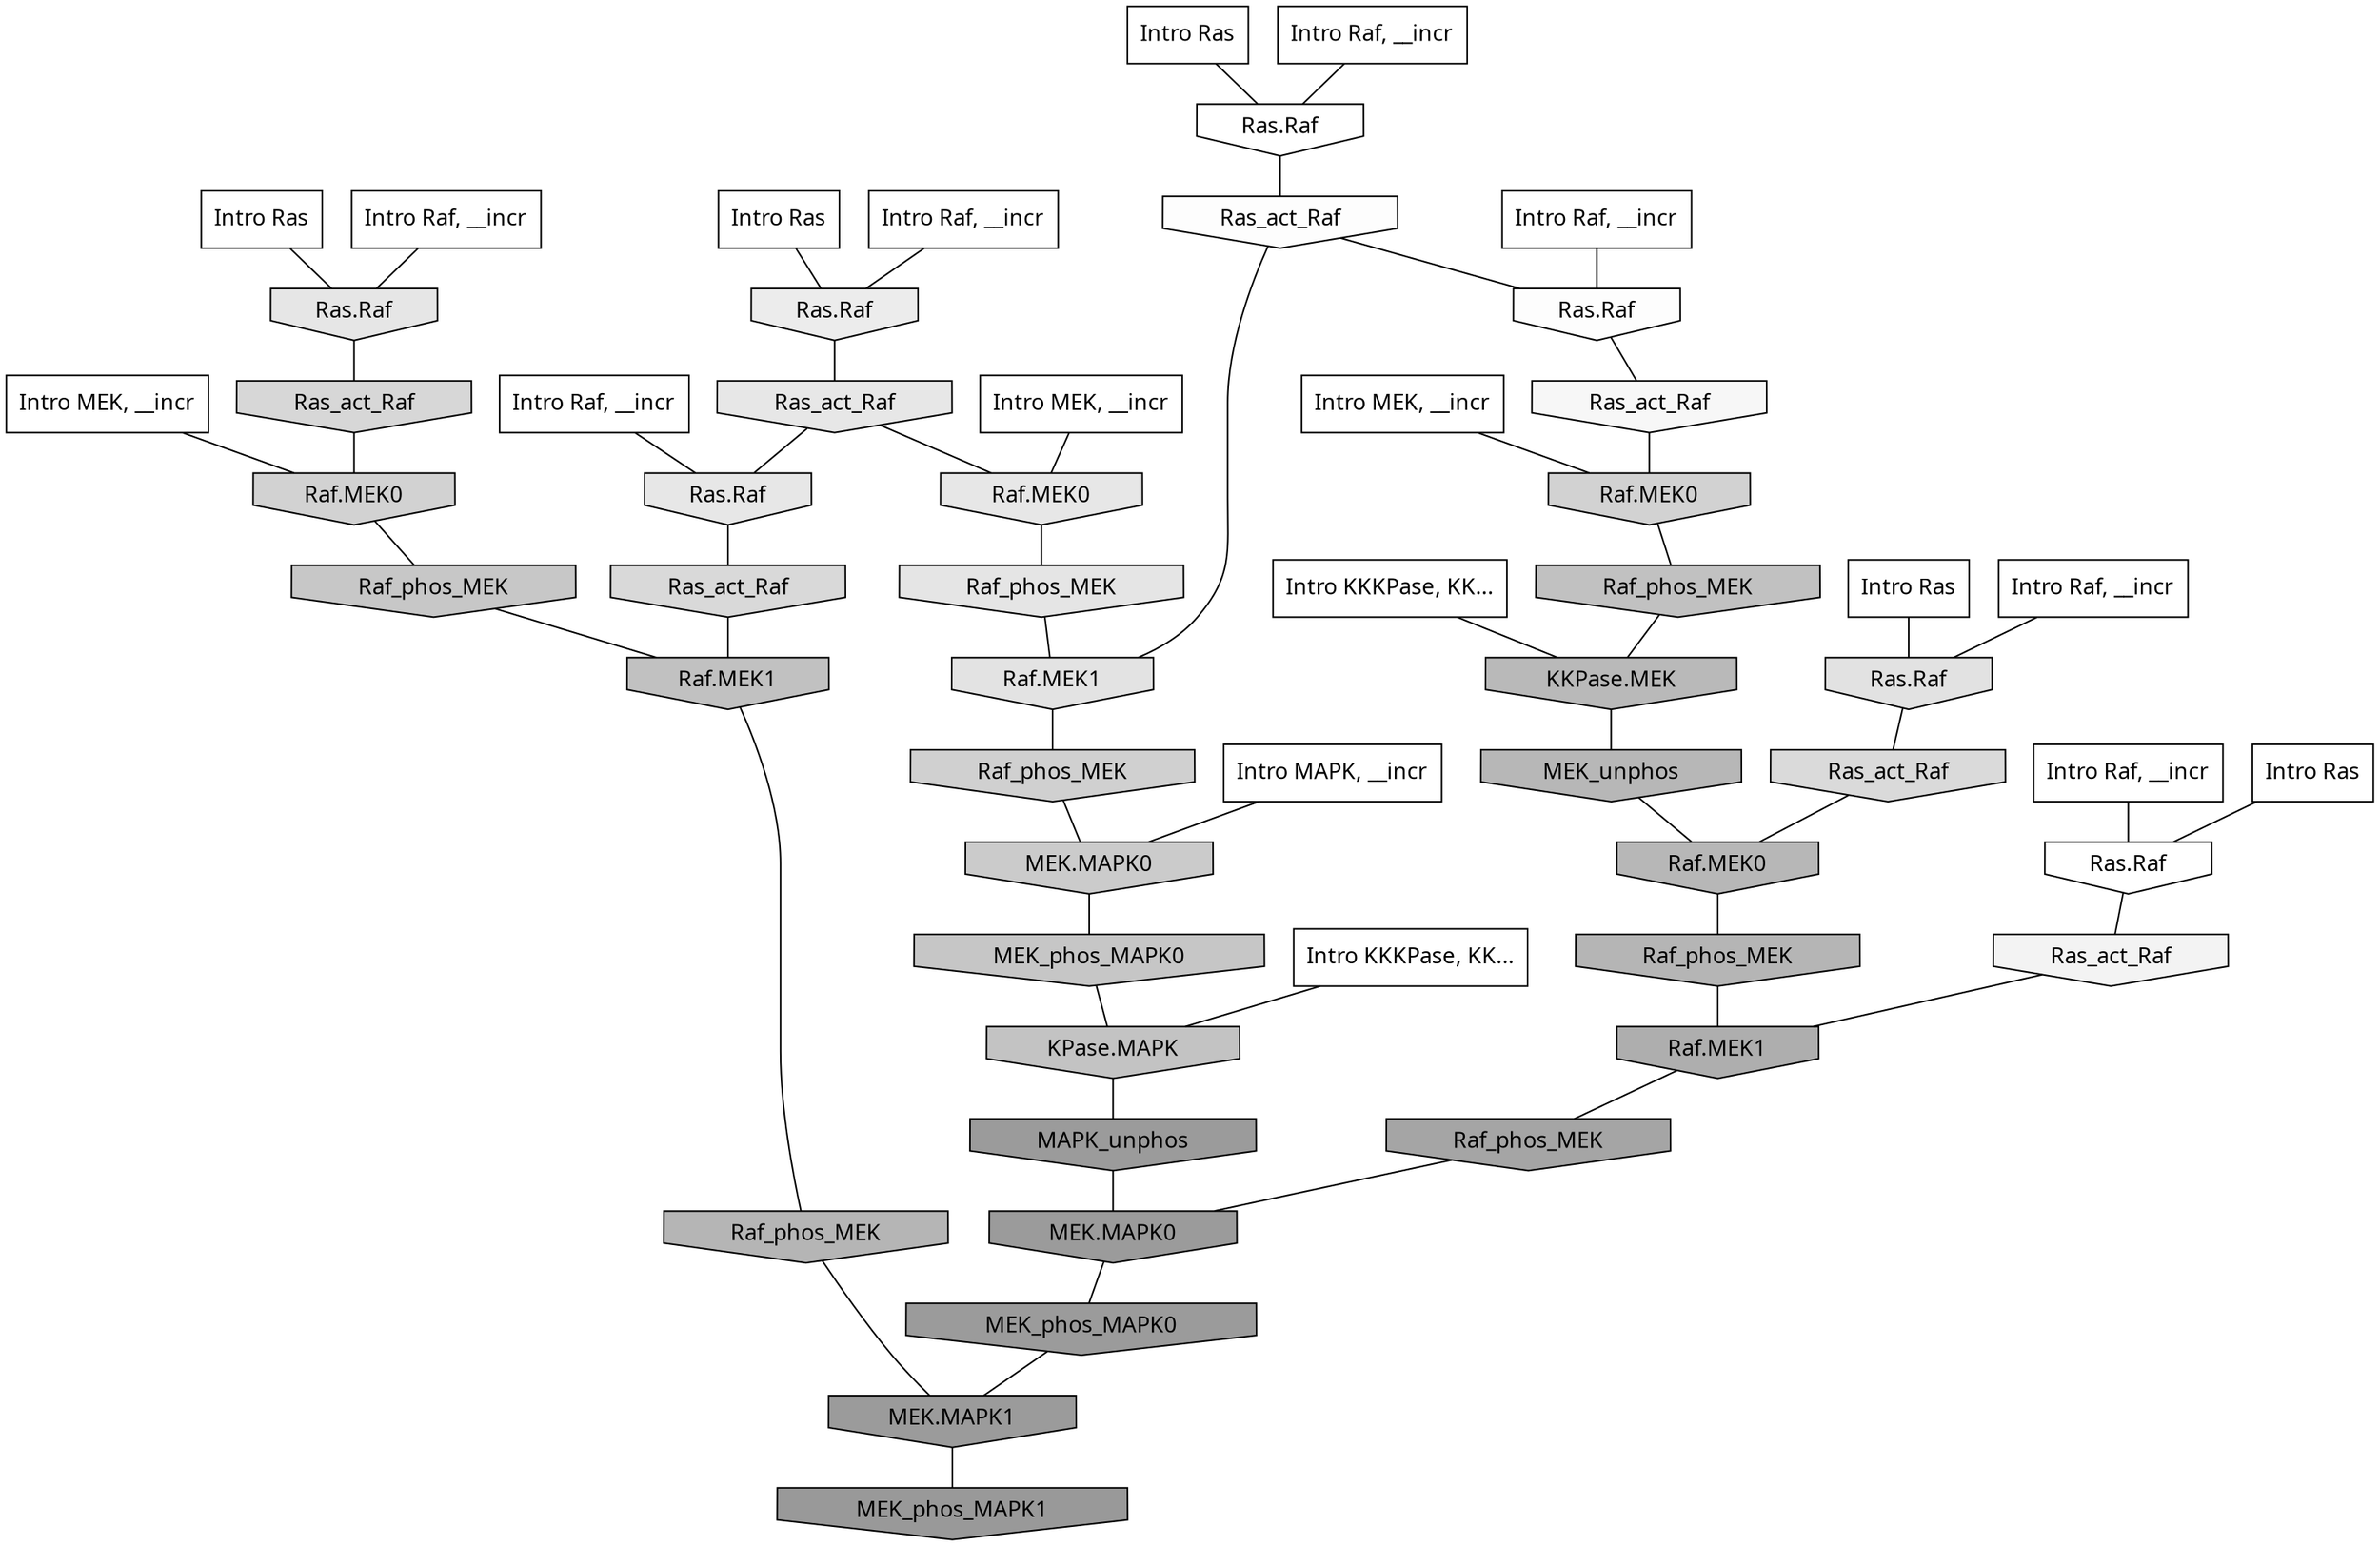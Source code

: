 digraph G{
  rankdir="TB";
  ranksep=0.30;
  node [fontname="CMU Serif"];
  edge [fontname="CMU Serif"];
  
  20 [label="Intro Ras", shape=rectangle, style=filled, fillcolor="0.000 0.000 1.000"]
  
  24 [label="Intro Ras", shape=rectangle, style=filled, fillcolor="0.000 0.000 1.000"]
  
  26 [label="Intro Ras", shape=rectangle, style=filled, fillcolor="0.000 0.000 1.000"]
  
  29 [label="Intro Ras", shape=rectangle, style=filled, fillcolor="0.000 0.000 1.000"]
  
  79 [label="Intro Ras", shape=rectangle, style=filled, fillcolor="0.000 0.000 1.000"]
  
  120 [label="Intro Raf, __incr", shape=rectangle, style=filled, fillcolor="0.000 0.000 1.000"]
  
  277 [label="Intro Raf, __incr", shape=rectangle, style=filled, fillcolor="0.000 0.000 1.000"]
  
  505 [label="Intro Raf, __incr", shape=rectangle, style=filled, fillcolor="0.000 0.000 1.000"]
  
  799 [label="Intro Raf, __incr", shape=rectangle, style=filled, fillcolor="0.000 0.000 1.000"]
  
  809 [label="Intro Raf, __incr", shape=rectangle, style=filled, fillcolor="0.000 0.000 1.000"]
  
  995 [label="Intro Raf, __incr", shape=rectangle, style=filled, fillcolor="0.000 0.000 1.000"]
  
  1087 [label="Intro Raf, __incr", shape=rectangle, style=filled, fillcolor="0.000 0.000 1.000"]
  
  1869 [label="Intro MEK, __incr", shape=rectangle, style=filled, fillcolor="0.000 0.000 1.000"]
  
  1930 [label="Intro MEK, __incr", shape=rectangle, style=filled, fillcolor="0.000 0.000 1.000"]
  
  1966 [label="Intro MEK, __incr", shape=rectangle, style=filled, fillcolor="0.000 0.000 1.000"]
  
  2320 [label="Intro MAPK, __incr", shape=rectangle, style=filled, fillcolor="0.000 0.000 1.000"]
  
  3108 [label="Intro KKKPase, KK...", shape=rectangle, style=filled, fillcolor="0.000 0.000 1.000"]
  
  3137 [label="Intro KKKPase, KK...", shape=rectangle, style=filled, fillcolor="0.000 0.000 1.000"]
  
  3256 [label="Ras.Raf", shape=invhouse, style=filled, fillcolor="0.000 0.000 1.000"]
  
  3296 [label="Ras.Raf", shape=invhouse, style=filled, fillcolor="0.000 0.000 1.000"]
  
  3404 [label="Ras_act_Raf", shape=invhouse, style=filled, fillcolor="0.000 0.000 0.990"]
  
  3406 [label="Ras.Raf", shape=invhouse, style=filled, fillcolor="0.000 0.000 0.990"]
  
  3620 [label="Ras_act_Raf", shape=invhouse, style=filled, fillcolor="0.000 0.000 0.967"]
  
  3826 [label="Ras_act_Raf", shape=invhouse, style=filled, fillcolor="0.000 0.000 0.953"]
  
  4434 [label="Ras.Raf", shape=invhouse, style=filled, fillcolor="0.000 0.000 0.924"]
  
  4821 [label="Ras_act_Raf", shape=invhouse, style=filled, fillcolor="0.000 0.000 0.906"]
  
  4823 [label="Raf.MEK0", shape=invhouse, style=filled, fillcolor="0.000 0.000 0.906"]
  
  4824 [label="Ras.Raf", shape=invhouse, style=filled, fillcolor="0.000 0.000 0.906"]
  
  4910 [label="Ras.Raf", shape=invhouse, style=filled, fillcolor="0.000 0.000 0.902"]
  
  5048 [label="Raf_phos_MEK", shape=invhouse, style=filled, fillcolor="0.000 0.000 0.895"]
  
  5263 [label="Raf.MEK1", shape=invhouse, style=filled, fillcolor="0.000 0.000 0.887"]
  
  5308 [label="Ras.Raf", shape=invhouse, style=filled, fillcolor="0.000 0.000 0.885"]
  
  6110 [label="Ras_act_Raf", shape=invhouse, style=filled, fillcolor="0.000 0.000 0.852"]
  
  6156 [label="Ras_act_Raf", shape=invhouse, style=filled, fillcolor="0.000 0.000 0.851"]
  
  6407 [label="Ras_act_Raf", shape=invhouse, style=filled, fillcolor="0.000 0.000 0.843"]
  
  7239 [label="Raf.MEK0", shape=invhouse, style=filled, fillcolor="0.000 0.000 0.821"]
  
  7263 [label="Raf.MEK0", shape=invhouse, style=filled, fillcolor="0.000 0.000 0.821"]
  
  7446 [label="Raf_phos_MEK", shape=invhouse, style=filled, fillcolor="0.000 0.000 0.816"]
  
  8486 [label="MEK.MAPK0", shape=invhouse, style=filled, fillcolor="0.000 0.000 0.793"]
  
  9073 [label="Raf_phos_MEK", shape=invhouse, style=filled, fillcolor="0.000 0.000 0.780"]
  
  9285 [label="MEK_phos_MAPK0", shape=invhouse, style=filled, fillcolor="0.000 0.000 0.776"]
  
  10129 [label="KPase.MAPK", shape=invhouse, style=filled, fillcolor="0.000 0.000 0.763"]
  
  10695 [label="Raf_phos_MEK", shape=invhouse, style=filled, fillcolor="0.000 0.000 0.754"]
  
  10733 [label="Raf.MEK1", shape=invhouse, style=filled, fillcolor="0.000 0.000 0.754"]
  
  13103 [label="KKPase.MEK", shape=invhouse, style=filled, fillcolor="0.000 0.000 0.724"]
  
  13634 [label="MEK_unphos", shape=invhouse, style=filled, fillcolor="0.000 0.000 0.717"]
  
  13703 [label="Raf.MEK0", shape=invhouse, style=filled, fillcolor="0.000 0.000 0.717"]
  
  14498 [label="Raf_phos_MEK", shape=invhouse, style=filled, fillcolor="0.000 0.000 0.709"]
  
  14678 [label="Raf_phos_MEK", shape=invhouse, style=filled, fillcolor="0.000 0.000 0.708"]
  
  16651 [label="Raf.MEK1", shape=invhouse, style=filled, fillcolor="0.000 0.000 0.680"]
  
  18016 [label="Raf_phos_MEK", shape=invhouse, style=filled, fillcolor="0.000 0.000 0.647"]
  
  19249 [label="MAPK_unphos", shape=invhouse, style=filled, fillcolor="0.000 0.000 0.608"]
  
  19250 [label="MEK.MAPK0", shape=invhouse, style=filled, fillcolor="0.000 0.000 0.608"]
  
  19270 [label="MEK_phos_MAPK0", shape=invhouse, style=filled, fillcolor="0.000 0.000 0.608"]
  
  19271 [label="MEK.MAPK1", shape=invhouse, style=filled, fillcolor="0.000 0.000 0.608"]
  
  19480 [label="MEK_phos_MAPK1", shape=invhouse, style=filled, fillcolor="0.000 0.000 0.600"]
  
  
  19271 -> 19480 [dir=none, color="0.000 0.000 0.000"] 
  19270 -> 19271 [dir=none, color="0.000 0.000 0.000"] 
  19250 -> 19270 [dir=none, color="0.000 0.000 0.000"] 
  19249 -> 19250 [dir=none, color="0.000 0.000 0.000"] 
  18016 -> 19250 [dir=none, color="0.000 0.000 0.000"] 
  16651 -> 18016 [dir=none, color="0.000 0.000 0.000"] 
  14678 -> 19271 [dir=none, color="0.000 0.000 0.000"] 
  14498 -> 16651 [dir=none, color="0.000 0.000 0.000"] 
  13703 -> 14498 [dir=none, color="0.000 0.000 0.000"] 
  13634 -> 13703 [dir=none, color="0.000 0.000 0.000"] 
  13103 -> 13634 [dir=none, color="0.000 0.000 0.000"] 
  10733 -> 14678 [dir=none, color="0.000 0.000 0.000"] 
  10695 -> 13103 [dir=none, color="0.000 0.000 0.000"] 
  10129 -> 19249 [dir=none, color="0.000 0.000 0.000"] 
  9285 -> 10129 [dir=none, color="0.000 0.000 0.000"] 
  9073 -> 10733 [dir=none, color="0.000 0.000 0.000"] 
  8486 -> 9285 [dir=none, color="0.000 0.000 0.000"] 
  7446 -> 8486 [dir=none, color="0.000 0.000 0.000"] 
  7263 -> 10695 [dir=none, color="0.000 0.000 0.000"] 
  7239 -> 9073 [dir=none, color="0.000 0.000 0.000"] 
  6407 -> 7239 [dir=none, color="0.000 0.000 0.000"] 
  6156 -> 10733 [dir=none, color="0.000 0.000 0.000"] 
  6110 -> 13703 [dir=none, color="0.000 0.000 0.000"] 
  5308 -> 6110 [dir=none, color="0.000 0.000 0.000"] 
  5263 -> 7446 [dir=none, color="0.000 0.000 0.000"] 
  5048 -> 5263 [dir=none, color="0.000 0.000 0.000"] 
  4910 -> 6407 [dir=none, color="0.000 0.000 0.000"] 
  4824 -> 6156 [dir=none, color="0.000 0.000 0.000"] 
  4823 -> 5048 [dir=none, color="0.000 0.000 0.000"] 
  4821 -> 4823 [dir=none, color="0.000 0.000 0.000"] 
  4821 -> 4824 [dir=none, color="0.000 0.000 0.000"] 
  4434 -> 4821 [dir=none, color="0.000 0.000 0.000"] 
  3826 -> 16651 [dir=none, color="0.000 0.000 0.000"] 
  3620 -> 7263 [dir=none, color="0.000 0.000 0.000"] 
  3406 -> 3620 [dir=none, color="0.000 0.000 0.000"] 
  3404 -> 3406 [dir=none, color="0.000 0.000 0.000"] 
  3404 -> 5263 [dir=none, color="0.000 0.000 0.000"] 
  3296 -> 3826 [dir=none, color="0.000 0.000 0.000"] 
  3256 -> 3404 [dir=none, color="0.000 0.000 0.000"] 
  3137 -> 13103 [dir=none, color="0.000 0.000 0.000"] 
  3108 -> 10129 [dir=none, color="0.000 0.000 0.000"] 
  2320 -> 8486 [dir=none, color="0.000 0.000 0.000"] 
  1966 -> 7239 [dir=none, color="0.000 0.000 0.000"] 
  1930 -> 7263 [dir=none, color="0.000 0.000 0.000"] 
  1869 -> 4823 [dir=none, color="0.000 0.000 0.000"] 
  1087 -> 3406 [dir=none, color="0.000 0.000 0.000"] 
  995 -> 4910 [dir=none, color="0.000 0.000 0.000"] 
  809 -> 5308 [dir=none, color="0.000 0.000 0.000"] 
  799 -> 4824 [dir=none, color="0.000 0.000 0.000"] 
  505 -> 3296 [dir=none, color="0.000 0.000 0.000"] 
  277 -> 3256 [dir=none, color="0.000 0.000 0.000"] 
  120 -> 4434 [dir=none, color="0.000 0.000 0.000"] 
  79 -> 3296 [dir=none, color="0.000 0.000 0.000"] 
  29 -> 4434 [dir=none, color="0.000 0.000 0.000"] 
  26 -> 4910 [dir=none, color="0.000 0.000 0.000"] 
  24 -> 3256 [dir=none, color="0.000 0.000 0.000"] 
  20 -> 5308 [dir=none, color="0.000 0.000 0.000"] 
  
  }
